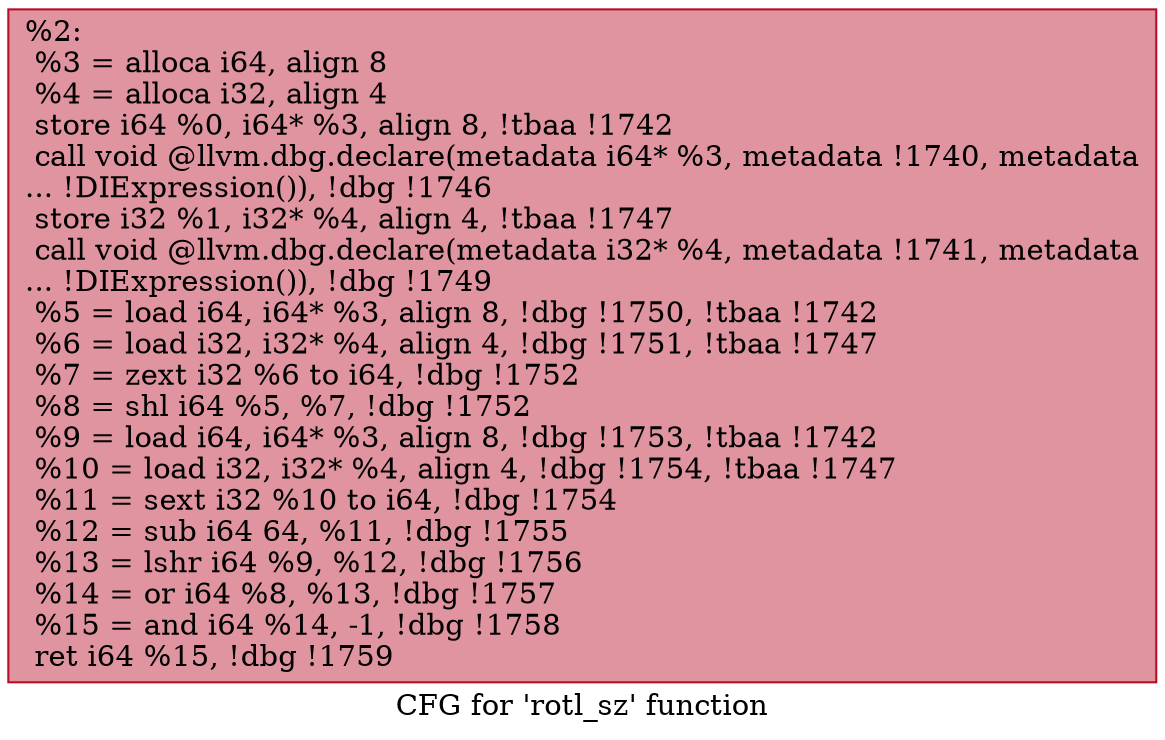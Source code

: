 digraph "CFG for 'rotl_sz' function" {
	label="CFG for 'rotl_sz' function";

	Node0x199cc50 [shape=record,color="#b70d28ff", style=filled, fillcolor="#b70d2870",label="{%2:\l  %3 = alloca i64, align 8\l  %4 = alloca i32, align 4\l  store i64 %0, i64* %3, align 8, !tbaa !1742\l  call void @llvm.dbg.declare(metadata i64* %3, metadata !1740, metadata\l... !DIExpression()), !dbg !1746\l  store i32 %1, i32* %4, align 4, !tbaa !1747\l  call void @llvm.dbg.declare(metadata i32* %4, metadata !1741, metadata\l... !DIExpression()), !dbg !1749\l  %5 = load i64, i64* %3, align 8, !dbg !1750, !tbaa !1742\l  %6 = load i32, i32* %4, align 4, !dbg !1751, !tbaa !1747\l  %7 = zext i32 %6 to i64, !dbg !1752\l  %8 = shl i64 %5, %7, !dbg !1752\l  %9 = load i64, i64* %3, align 8, !dbg !1753, !tbaa !1742\l  %10 = load i32, i32* %4, align 4, !dbg !1754, !tbaa !1747\l  %11 = sext i32 %10 to i64, !dbg !1754\l  %12 = sub i64 64, %11, !dbg !1755\l  %13 = lshr i64 %9, %12, !dbg !1756\l  %14 = or i64 %8, %13, !dbg !1757\l  %15 = and i64 %14, -1, !dbg !1758\l  ret i64 %15, !dbg !1759\l}"];
}
